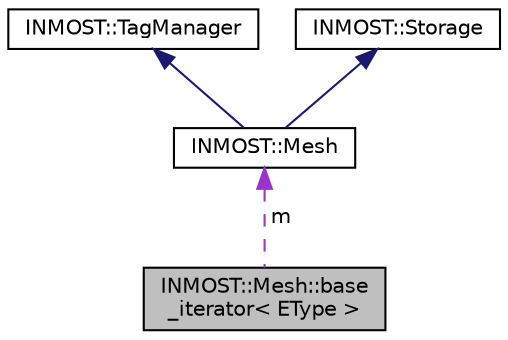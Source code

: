 digraph "INMOST::Mesh::base_iterator&lt; EType &gt;"
{
  edge [fontname="Helvetica",fontsize="10",labelfontname="Helvetica",labelfontsize="10"];
  node [fontname="Helvetica",fontsize="10",shape=record];
  Node1 [label="INMOST::Mesh::base\l_iterator\< EType \>",height=0.2,width=0.4,color="black", fillcolor="grey75", style="filled" fontcolor="black"];
  Node2 -> Node1 [dir="back",color="darkorchid3",fontsize="10",style="dashed",label=" m" ,fontname="Helvetica"];
  Node2 [label="INMOST::Mesh",height=0.2,width=0.4,color="black", fillcolor="white", style="filled",URL="$classINMOST_1_1Mesh.html"];
  Node3 -> Node2 [dir="back",color="midnightblue",fontsize="10",style="solid",fontname="Helvetica"];
  Node3 [label="INMOST::TagManager",height=0.2,width=0.4,color="black", fillcolor="white", style="filled",URL="$classINMOST_1_1TagManager.html"];
  Node4 -> Node2 [dir="back",color="midnightblue",fontsize="10",style="solid",fontname="Helvetica"];
  Node4 [label="INMOST::Storage",height=0.2,width=0.4,color="black", fillcolor="white", style="filled",URL="$classINMOST_1_1Storage.html",tooltip="Base class for Mesh, Element, and ElementSet classes. "];
}
